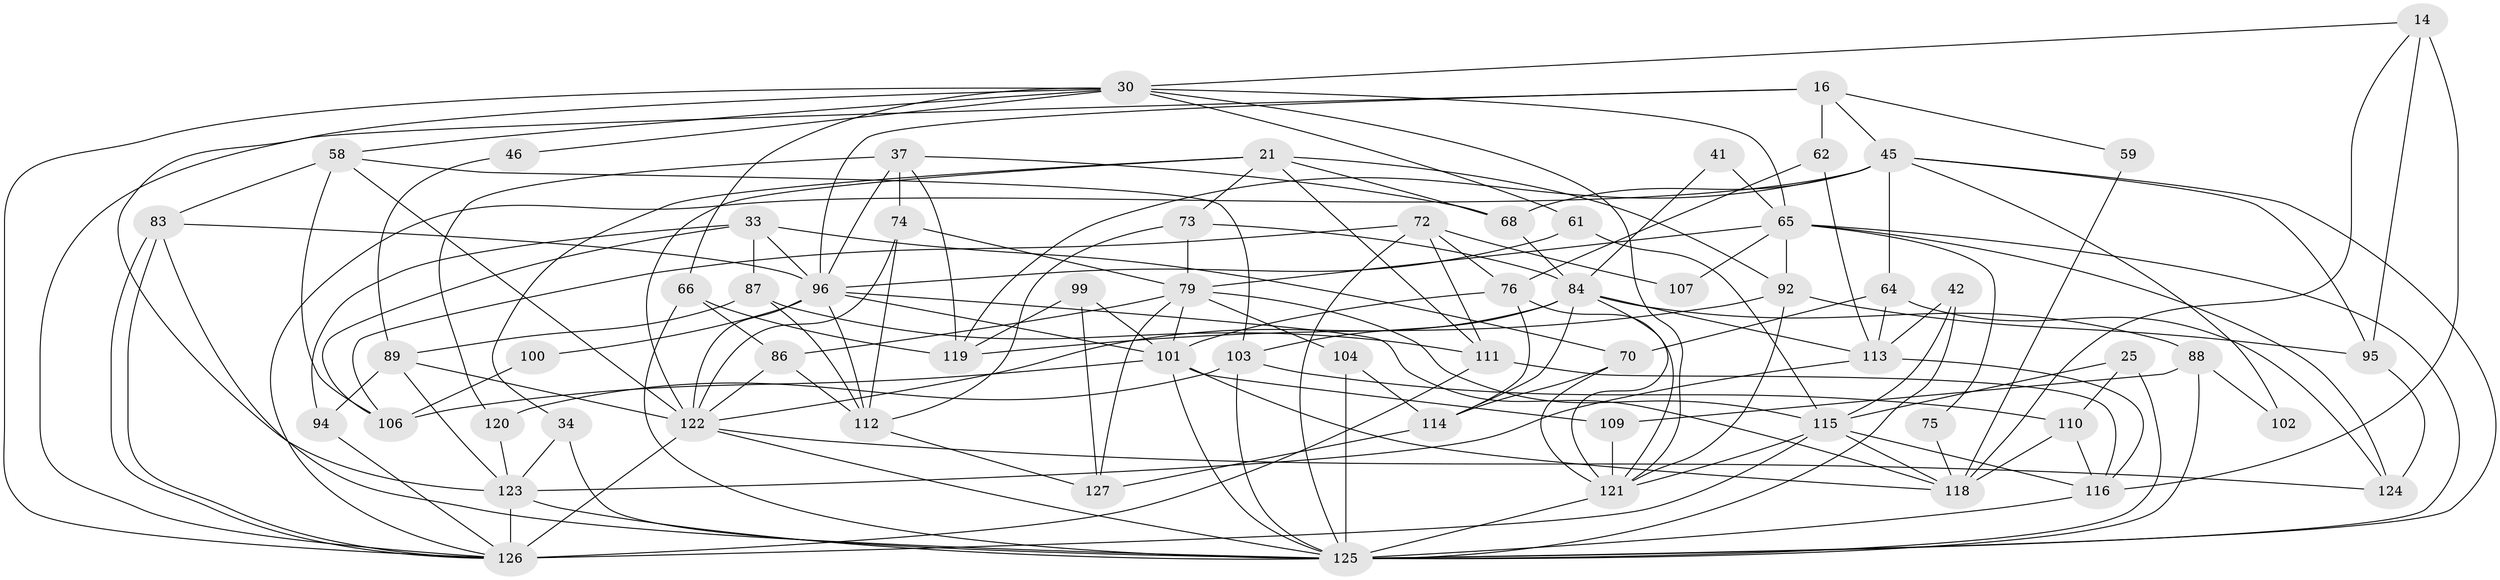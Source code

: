 // original degree distribution, {3: 0.2677165354330709, 5: 0.2125984251968504, 6: 0.12598425196850394, 2: 0.15748031496062992, 4: 0.1968503937007874, 7: 0.03937007874015748}
// Generated by graph-tools (version 1.1) at 2025/51/03/09/25 04:51:06]
// undirected, 63 vertices, 160 edges
graph export_dot {
graph [start="1"]
  node [color=gray90,style=filled];
  14;
  16;
  21 [super="+20"];
  25;
  30 [super="+4"];
  33;
  34;
  37 [super="+18"];
  41;
  42;
  45 [super="+19"];
  46;
  58 [super="+31"];
  59;
  61;
  62 [super="+51"];
  64;
  65 [super="+48"];
  66 [super="+9"];
  68;
  70;
  72 [super="+15"];
  73 [super="+11"];
  74 [super="+69"];
  75;
  76;
  79 [super="+36"];
  83;
  84 [super="+29+77"];
  86 [super="+28"];
  87;
  88;
  89;
  92 [super="+8"];
  94 [super="+26"];
  95;
  96 [super="+93+67"];
  99;
  100;
  101 [super="+35+91"];
  102;
  103 [super="+63"];
  104 [super="+60"];
  106 [super="+97"];
  107;
  109;
  110;
  111 [super="+43"];
  112 [super="+13+55"];
  113 [super="+56"];
  114 [super="+80"];
  115 [super="+71"];
  116 [super="+105"];
  118 [super="+49"];
  119 [super="+81"];
  120;
  121 [super="+39+85"];
  122 [super="+1+38+98"];
  123 [super="+54"];
  124 [super="+23"];
  125 [super="+40+12+32+108"];
  126 [super="+82+117"];
  127;
  14 -- 30;
  14 -- 95;
  14 -- 118;
  14 -- 116 [weight=2];
  16 -- 45 [weight=2];
  16 -- 59;
  16 -- 62 [weight=2];
  16 -- 96;
  16 -- 126;
  21 -- 92;
  21 -- 68;
  21 -- 73;
  21 -- 122;
  21 -- 34;
  21 -- 111;
  25 -- 110;
  25 -- 115;
  25 -- 125;
  30 -- 46;
  30 -- 61;
  30 -- 65 [weight=2];
  30 -- 123;
  30 -- 121;
  30 -- 66;
  30 -- 58;
  30 -- 126;
  33 -- 70;
  33 -- 87;
  33 -- 94;
  33 -- 96;
  33 -- 106;
  34 -- 123 [weight=2];
  34 -- 125;
  37 -- 96;
  37 -- 68;
  37 -- 119;
  37 -- 120;
  37 -- 74 [weight=2];
  41 -- 65;
  41 -- 84;
  42 -- 115;
  42 -- 113;
  42 -- 125;
  45 -- 68;
  45 -- 95;
  45 -- 119;
  45 -- 64 [weight=2];
  45 -- 102;
  45 -- 125;
  45 -- 126;
  46 -- 89;
  58 -- 83;
  58 -- 103;
  58 -- 122;
  58 -- 106;
  59 -- 118;
  61 -- 96;
  61 -- 115;
  62 -- 76;
  62 -- 113;
  64 -- 113 [weight=2];
  64 -- 70;
  64 -- 124;
  65 -- 75;
  65 -- 92;
  65 -- 107;
  65 -- 79;
  65 -- 125 [weight=3];
  65 -- 124;
  66 -- 119 [weight=2];
  66 -- 86;
  66 -- 125;
  68 -- 84 [weight=3];
  70 -- 121;
  70 -- 114;
  72 -- 76;
  72 -- 107 [weight=2];
  72 -- 111 [weight=2];
  72 -- 125;
  72 -- 106 [weight=2];
  73 -- 84;
  73 -- 112;
  73 -- 79;
  74 -- 79;
  74 -- 112;
  74 -- 122;
  75 -- 118;
  76 -- 121;
  76 -- 114;
  76 -- 101;
  79 -- 104;
  79 -- 115 [weight=2];
  79 -- 127;
  79 -- 86;
  79 -- 101;
  83 -- 126;
  83 -- 126;
  83 -- 96;
  83 -- 125;
  84 -- 88;
  84 -- 113;
  84 -- 121 [weight=2];
  84 -- 122;
  84 -- 103;
  84 -- 114;
  86 -- 112 [weight=2];
  86 -- 122;
  87 -- 89;
  87 -- 111;
  87 -- 112;
  88 -- 102;
  88 -- 109;
  88 -- 125;
  89 -- 123 [weight=2];
  89 -- 94;
  89 -- 122;
  92 -- 121;
  92 -- 119;
  92 -- 95;
  94 -- 126;
  95 -- 124;
  96 -- 100;
  96 -- 112;
  96 -- 118;
  96 -- 122 [weight=2];
  96 -- 101;
  99 -- 127;
  99 -- 119;
  99 -- 101;
  100 -- 106;
  101 -- 118;
  101 -- 125 [weight=2];
  101 -- 109;
  101 -- 106 [weight=2];
  103 -- 120;
  103 -- 125;
  103 -- 110;
  104 -- 114;
  104 -- 125 [weight=2];
  109 -- 121;
  110 -- 118 [weight=2];
  110 -- 116;
  111 -- 116;
  111 -- 126;
  112 -- 127;
  113 -- 123;
  113 -- 116;
  114 -- 127;
  115 -- 121;
  115 -- 116 [weight=2];
  115 -- 118;
  115 -- 126 [weight=2];
  116 -- 125;
  120 -- 123;
  121 -- 125;
  122 -- 125 [weight=2];
  122 -- 124;
  122 -- 126 [weight=3];
  123 -- 125;
  123 -- 126;
}

